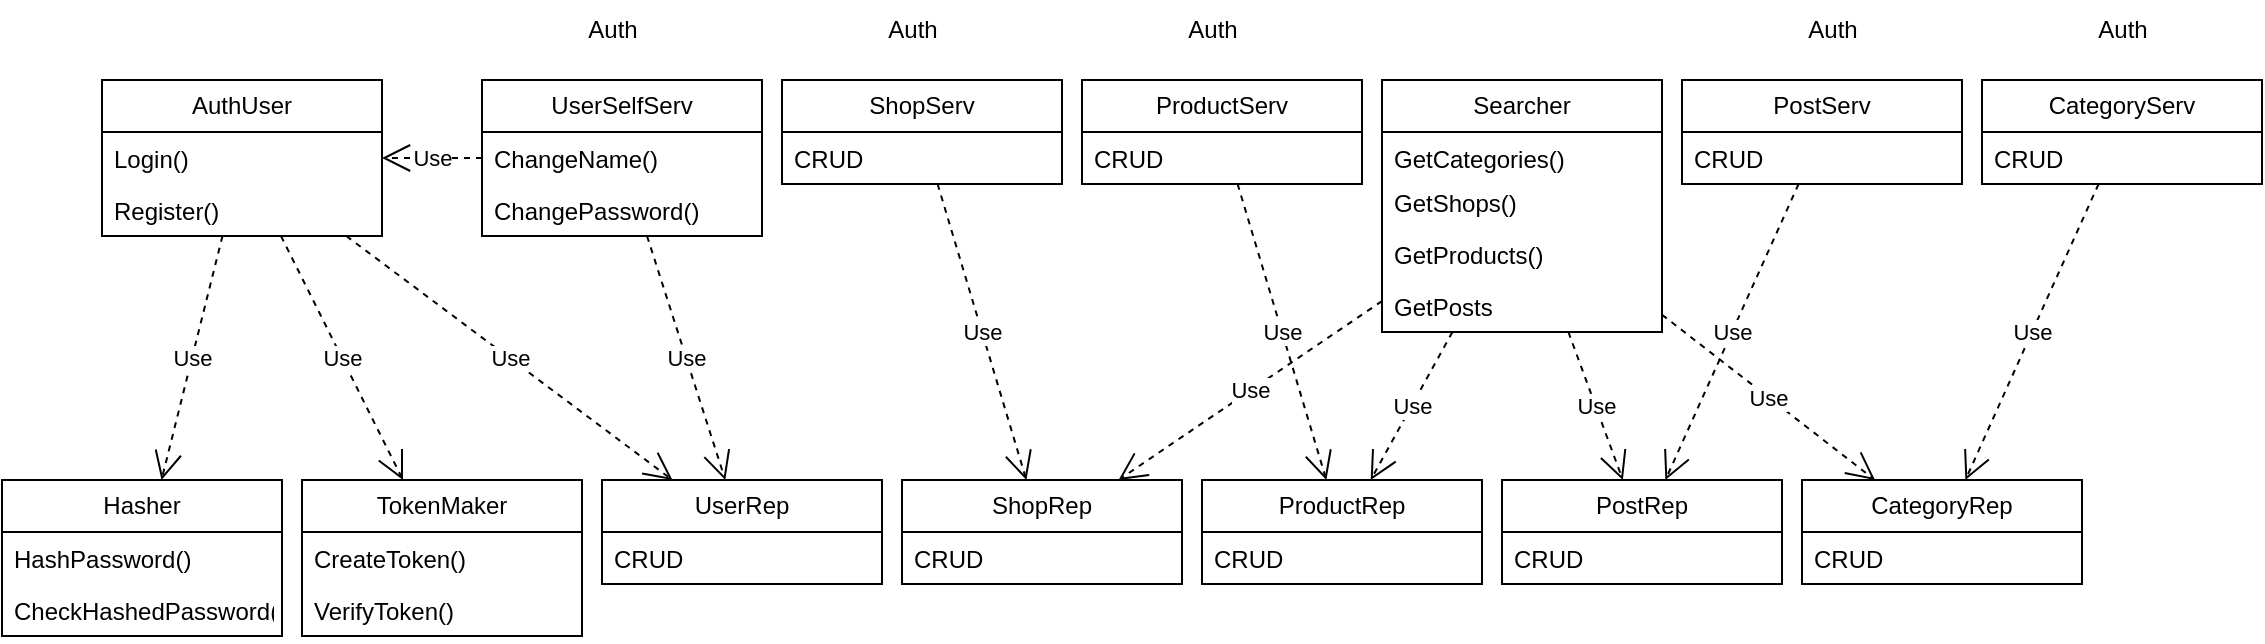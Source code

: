 <mxfile version="24.2.5" type="device">
  <diagram name="Страница — 1" id="96SlTKbw1ERl9nm6Z88a">
    <mxGraphModel dx="954" dy="657" grid="1" gridSize="10" guides="1" tooltips="1" connect="1" arrows="1" fold="1" page="1" pageScale="1" pageWidth="980" pageHeight="1390" math="0" shadow="0">
      <root>
        <mxCell id="0" />
        <mxCell id="1" parent="0" />
        <mxCell id="X_WrvlIxmkBuX0oxjiWj-1" value="UserRep" style="swimlane;fontStyle=0;childLayout=stackLayout;horizontal=1;startSize=26;fillColor=none;horizontalStack=0;resizeParent=1;resizeParentMax=0;resizeLast=0;collapsible=1;marginBottom=0;whiteSpace=wrap;html=1;" parent="1" vertex="1">
          <mxGeometry x="310" y="430" width="140" height="52" as="geometry" />
        </mxCell>
        <mxCell id="X_WrvlIxmkBuX0oxjiWj-2" value="CRUD&amp;nbsp;" style="text;strokeColor=none;fillColor=none;align=left;verticalAlign=top;spacingLeft=4;spacingRight=4;overflow=hidden;rotatable=0;points=[[0,0.5],[1,0.5]];portConstraint=eastwest;whiteSpace=wrap;html=1;" parent="X_WrvlIxmkBuX0oxjiWj-1" vertex="1">
          <mxGeometry y="26" width="140" height="26" as="geometry" />
        </mxCell>
        <mxCell id="F0YtIbGECzNPjliNGh3v-1" value="ShopRep" style="swimlane;fontStyle=0;childLayout=stackLayout;horizontal=1;startSize=26;fillColor=none;horizontalStack=0;resizeParent=1;resizeParentMax=0;resizeLast=0;collapsible=1;marginBottom=0;whiteSpace=wrap;html=1;" parent="1" vertex="1">
          <mxGeometry x="460" y="430" width="140" height="52" as="geometry" />
        </mxCell>
        <mxCell id="F0YtIbGECzNPjliNGh3v-2" value="CRUD" style="text;strokeColor=none;fillColor=none;align=left;verticalAlign=top;spacingLeft=4;spacingRight=4;overflow=hidden;rotatable=0;points=[[0,0.5],[1,0.5]];portConstraint=eastwest;whiteSpace=wrap;html=1;" parent="F0YtIbGECzNPjliNGh3v-1" vertex="1">
          <mxGeometry y="26" width="140" height="26" as="geometry" />
        </mxCell>
        <mxCell id="F0YtIbGECzNPjliNGh3v-3" value="ProductRep" style="swimlane;fontStyle=0;childLayout=stackLayout;horizontal=1;startSize=26;fillColor=none;horizontalStack=0;resizeParent=1;resizeParentMax=0;resizeLast=0;collapsible=1;marginBottom=0;whiteSpace=wrap;html=1;" parent="1" vertex="1">
          <mxGeometry x="610" y="430" width="140" height="52" as="geometry" />
        </mxCell>
        <mxCell id="F0YtIbGECzNPjliNGh3v-4" value="CRUD" style="text;strokeColor=none;fillColor=none;align=left;verticalAlign=top;spacingLeft=4;spacingRight=4;overflow=hidden;rotatable=0;points=[[0,0.5],[1,0.5]];portConstraint=eastwest;whiteSpace=wrap;html=1;" parent="F0YtIbGECzNPjliNGh3v-3" vertex="1">
          <mxGeometry y="26" width="140" height="26" as="geometry" />
        </mxCell>
        <mxCell id="F0YtIbGECzNPjliNGh3v-5" value="PostRep" style="swimlane;fontStyle=0;childLayout=stackLayout;horizontal=1;startSize=26;fillColor=none;horizontalStack=0;resizeParent=1;resizeParentMax=0;resizeLast=0;collapsible=1;marginBottom=0;whiteSpace=wrap;html=1;" parent="1" vertex="1">
          <mxGeometry x="760" y="430" width="140" height="52" as="geometry" />
        </mxCell>
        <mxCell id="F0YtIbGECzNPjliNGh3v-6" value="CRUD" style="text;strokeColor=none;fillColor=none;align=left;verticalAlign=top;spacingLeft=4;spacingRight=4;overflow=hidden;rotatable=0;points=[[0,0.5],[1,0.5]];portConstraint=eastwest;whiteSpace=wrap;html=1;" parent="F0YtIbGECzNPjliNGh3v-5" vertex="1">
          <mxGeometry y="26" width="140" height="26" as="geometry" />
        </mxCell>
        <mxCell id="F0YtIbGECzNPjliNGh3v-7" value="CategoryRep" style="swimlane;fontStyle=0;childLayout=stackLayout;horizontal=1;startSize=26;fillColor=none;horizontalStack=0;resizeParent=1;resizeParentMax=0;resizeLast=0;collapsible=1;marginBottom=0;whiteSpace=wrap;html=1;" parent="1" vertex="1">
          <mxGeometry x="910" y="430" width="140" height="52" as="geometry" />
        </mxCell>
        <mxCell id="F0YtIbGECzNPjliNGh3v-8" value="CRUD" style="text;strokeColor=none;fillColor=none;align=left;verticalAlign=top;spacingLeft=4;spacingRight=4;overflow=hidden;rotatable=0;points=[[0,0.5],[1,0.5]];portConstraint=eastwest;whiteSpace=wrap;html=1;" parent="F0YtIbGECzNPjliNGh3v-7" vertex="1">
          <mxGeometry y="26" width="140" height="26" as="geometry" />
        </mxCell>
        <mxCell id="F0YtIbGECzNPjliNGh3v-9" value="UserSelfServ" style="swimlane;fontStyle=0;childLayout=stackLayout;horizontal=1;startSize=26;fillColor=none;horizontalStack=0;resizeParent=1;resizeParentMax=0;resizeLast=0;collapsible=1;marginBottom=0;whiteSpace=wrap;html=1;" parent="1" vertex="1">
          <mxGeometry x="250" y="230" width="140" height="78" as="geometry" />
        </mxCell>
        <mxCell id="F0YtIbGECzNPjliNGh3v-10" value="ChangeName()" style="text;strokeColor=none;fillColor=none;align=left;verticalAlign=top;spacingLeft=4;spacingRight=4;overflow=hidden;rotatable=0;points=[[0,0.5],[1,0.5]];portConstraint=eastwest;whiteSpace=wrap;html=1;" parent="F0YtIbGECzNPjliNGh3v-9" vertex="1">
          <mxGeometry y="26" width="140" height="26" as="geometry" />
        </mxCell>
        <mxCell id="F0YtIbGECzNPjliNGh3v-24" value="ChangePassword()" style="text;strokeColor=none;fillColor=none;align=left;verticalAlign=top;spacingLeft=4;spacingRight=4;overflow=hidden;rotatable=0;points=[[0,0.5],[1,0.5]];portConstraint=eastwest;whiteSpace=wrap;html=1;" parent="F0YtIbGECzNPjliNGh3v-9" vertex="1">
          <mxGeometry y="52" width="140" height="26" as="geometry" />
        </mxCell>
        <mxCell id="F0YtIbGECzNPjliNGh3v-11" value="AuthUser" style="swimlane;fontStyle=0;childLayout=stackLayout;horizontal=1;startSize=26;fillColor=none;horizontalStack=0;resizeParent=1;resizeParentMax=0;resizeLast=0;collapsible=1;marginBottom=0;whiteSpace=wrap;html=1;" parent="1" vertex="1">
          <mxGeometry x="60" y="230" width="140" height="78" as="geometry" />
        </mxCell>
        <mxCell id="F0YtIbGECzNPjliNGh3v-12" value="Login()" style="text;strokeColor=none;fillColor=none;align=left;verticalAlign=top;spacingLeft=4;spacingRight=4;overflow=hidden;rotatable=0;points=[[0,0.5],[1,0.5]];portConstraint=eastwest;whiteSpace=wrap;html=1;" parent="F0YtIbGECzNPjliNGh3v-11" vertex="1">
          <mxGeometry y="26" width="140" height="26" as="geometry" />
        </mxCell>
        <mxCell id="F0YtIbGECzNPjliNGh3v-13" value="Register()" style="text;strokeColor=none;fillColor=none;align=left;verticalAlign=top;spacingLeft=4;spacingRight=4;overflow=hidden;rotatable=0;points=[[0,0.5],[1,0.5]];portConstraint=eastwest;whiteSpace=wrap;html=1;" parent="F0YtIbGECzNPjliNGh3v-11" vertex="1">
          <mxGeometry y="52" width="140" height="26" as="geometry" />
        </mxCell>
        <mxCell id="F0YtIbGECzNPjliNGh3v-14" value="Use" style="endArrow=open;endSize=12;dashed=1;html=1;rounded=0;" parent="1" source="F0YtIbGECzNPjliNGh3v-11" target="X_WrvlIxmkBuX0oxjiWj-1" edge="1">
          <mxGeometry width="160" relative="1" as="geometry">
            <mxPoint x="640" y="350" as="sourcePoint" />
            <mxPoint x="800" y="350" as="targetPoint" />
          </mxGeometry>
        </mxCell>
        <mxCell id="F0YtIbGECzNPjliNGh3v-15" value="Use" style="endArrow=open;endSize=12;dashed=1;html=1;rounded=0;" parent="1" source="F0YtIbGECzNPjliNGh3v-9" target="X_WrvlIxmkBuX0oxjiWj-1" edge="1">
          <mxGeometry width="160" relative="1" as="geometry">
            <mxPoint x="517" y="318" as="sourcePoint" />
            <mxPoint x="412" y="440" as="targetPoint" />
          </mxGeometry>
        </mxCell>
        <mxCell id="F0YtIbGECzNPjliNGh3v-16" value="TokenMaker" style="swimlane;fontStyle=0;childLayout=stackLayout;horizontal=1;startSize=26;fillColor=none;horizontalStack=0;resizeParent=1;resizeParentMax=0;resizeLast=0;collapsible=1;marginBottom=0;whiteSpace=wrap;html=1;" parent="1" vertex="1">
          <mxGeometry x="160" y="430" width="140" height="78" as="geometry" />
        </mxCell>
        <mxCell id="F0YtIbGECzNPjliNGh3v-17" value="CreateToken()" style="text;strokeColor=none;fillColor=none;align=left;verticalAlign=top;spacingLeft=4;spacingRight=4;overflow=hidden;rotatable=0;points=[[0,0.5],[1,0.5]];portConstraint=eastwest;whiteSpace=wrap;html=1;" parent="F0YtIbGECzNPjliNGh3v-16" vertex="1">
          <mxGeometry y="26" width="140" height="26" as="geometry" />
        </mxCell>
        <mxCell id="F0YtIbGECzNPjliNGh3v-18" value="VerifyToken()" style="text;strokeColor=none;fillColor=none;align=left;verticalAlign=top;spacingLeft=4;spacingRight=4;overflow=hidden;rotatable=0;points=[[0,0.5],[1,0.5]];portConstraint=eastwest;whiteSpace=wrap;html=1;" parent="F0YtIbGECzNPjliNGh3v-16" vertex="1">
          <mxGeometry y="52" width="140" height="26" as="geometry" />
        </mxCell>
        <mxCell id="F0YtIbGECzNPjliNGh3v-19" value="Hasher" style="swimlane;fontStyle=0;childLayout=stackLayout;horizontal=1;startSize=26;fillColor=none;horizontalStack=0;resizeParent=1;resizeParentMax=0;resizeLast=0;collapsible=1;marginBottom=0;whiteSpace=wrap;html=1;" parent="1" vertex="1">
          <mxGeometry x="10" y="430" width="140" height="78" as="geometry" />
        </mxCell>
        <mxCell id="F0YtIbGECzNPjliNGh3v-20" value="HashPassword()" style="text;strokeColor=none;fillColor=none;align=left;verticalAlign=top;spacingLeft=4;spacingRight=4;overflow=hidden;rotatable=0;points=[[0,0.5],[1,0.5]];portConstraint=eastwest;whiteSpace=wrap;html=1;" parent="F0YtIbGECzNPjliNGh3v-19" vertex="1">
          <mxGeometry y="26" width="140" height="26" as="geometry" />
        </mxCell>
        <mxCell id="F0YtIbGECzNPjliNGh3v-21" value="CheckHashedPassword()" style="text;strokeColor=none;fillColor=none;align=left;verticalAlign=top;spacingLeft=4;spacingRight=4;overflow=hidden;rotatable=0;points=[[0,0.5],[1,0.5]];portConstraint=eastwest;whiteSpace=wrap;html=1;" parent="F0YtIbGECzNPjliNGh3v-19" vertex="1">
          <mxGeometry y="52" width="140" height="26" as="geometry" />
        </mxCell>
        <mxCell id="F0YtIbGECzNPjliNGh3v-22" value="Use" style="endArrow=open;endSize=12;dashed=1;html=1;rounded=0;" parent="1" source="F0YtIbGECzNPjliNGh3v-11" target="F0YtIbGECzNPjliNGh3v-16" edge="1">
          <mxGeometry width="160" relative="1" as="geometry">
            <mxPoint x="224" y="318" as="sourcePoint" />
            <mxPoint x="361" y="440" as="targetPoint" />
          </mxGeometry>
        </mxCell>
        <mxCell id="F0YtIbGECzNPjliNGh3v-23" value="Use" style="endArrow=open;endSize=12;dashed=1;html=1;rounded=0;" parent="1" source="F0YtIbGECzNPjliNGh3v-11" target="F0YtIbGECzNPjliNGh3v-19" edge="1">
          <mxGeometry width="160" relative="1" as="geometry">
            <mxPoint x="192" y="318" as="sourcePoint" />
            <mxPoint x="228" y="440" as="targetPoint" />
          </mxGeometry>
        </mxCell>
        <mxCell id="F0YtIbGECzNPjliNGh3v-25" value="Searcher" style="swimlane;fontStyle=0;childLayout=stackLayout;horizontal=1;startSize=26;fillColor=none;horizontalStack=0;resizeParent=1;resizeParentMax=0;resizeLast=0;collapsible=1;marginBottom=0;whiteSpace=wrap;html=1;" parent="1" vertex="1">
          <mxGeometry x="700" y="230" width="140" height="126" as="geometry" />
        </mxCell>
        <mxCell id="F0YtIbGECzNPjliNGh3v-26" value="&lt;div&gt;GetCategories()&lt;br&gt;&lt;/div&gt;" style="text;strokeColor=none;fillColor=none;align=left;verticalAlign=top;spacingLeft=4;spacingRight=4;overflow=hidden;rotatable=0;points=[[0,0.5],[1,0.5]];portConstraint=eastwest;whiteSpace=wrap;html=1;" parent="F0YtIbGECzNPjliNGh3v-25" vertex="1">
          <mxGeometry y="26" width="140" height="22" as="geometry" />
        </mxCell>
        <mxCell id="F0YtIbGECzNPjliNGh3v-27" value="GetShops()" style="text;strokeColor=none;fillColor=none;align=left;verticalAlign=top;spacingLeft=4;spacingRight=4;overflow=hidden;rotatable=0;points=[[0,0.5],[1,0.5]];portConstraint=eastwest;whiteSpace=wrap;html=1;" parent="F0YtIbGECzNPjliNGh3v-25" vertex="1">
          <mxGeometry y="48" width="140" height="26" as="geometry" />
        </mxCell>
        <mxCell id="F0YtIbGECzNPjliNGh3v-28" value="GetProducts()" style="text;strokeColor=none;fillColor=none;align=left;verticalAlign=top;spacingLeft=4;spacingRight=4;overflow=hidden;rotatable=0;points=[[0,0.5],[1,0.5]];portConstraint=eastwest;whiteSpace=wrap;html=1;" parent="F0YtIbGECzNPjliNGh3v-25" vertex="1">
          <mxGeometry y="74" width="140" height="26" as="geometry" />
        </mxCell>
        <mxCell id="F0YtIbGECzNPjliNGh3v-29" value="GetPosts" style="text;strokeColor=none;fillColor=none;align=left;verticalAlign=top;spacingLeft=4;spacingRight=4;overflow=hidden;rotatable=0;points=[[0,0.5],[1,0.5]];portConstraint=eastwest;whiteSpace=wrap;html=1;" parent="F0YtIbGECzNPjliNGh3v-25" vertex="1">
          <mxGeometry y="100" width="140" height="26" as="geometry" />
        </mxCell>
        <mxCell id="F0YtIbGECzNPjliNGh3v-30" value="Use" style="endArrow=open;endSize=12;dashed=1;html=1;rounded=0;" parent="1" source="F0YtIbGECzNPjliNGh3v-25" target="F0YtIbGECzNPjliNGh3v-1" edge="1">
          <mxGeometry width="160" relative="1" as="geometry">
            <mxPoint x="390" y="318" as="sourcePoint" />
            <mxPoint x="390" y="440" as="targetPoint" />
          </mxGeometry>
        </mxCell>
        <mxCell id="F0YtIbGECzNPjliNGh3v-31" value="Use" style="endArrow=open;endSize=12;dashed=1;html=1;rounded=0;" parent="1" source="F0YtIbGECzNPjliNGh3v-25" target="F0YtIbGECzNPjliNGh3v-3" edge="1">
          <mxGeometry width="160" relative="1" as="geometry">
            <mxPoint x="651" y="318" as="sourcePoint" />
            <mxPoint x="560" y="440" as="targetPoint" />
          </mxGeometry>
        </mxCell>
        <mxCell id="F0YtIbGECzNPjliNGh3v-32" value="Use" style="endArrow=open;endSize=12;dashed=1;html=1;rounded=0;" parent="1" source="F0YtIbGECzNPjliNGh3v-25" target="F0YtIbGECzNPjliNGh3v-5" edge="1">
          <mxGeometry width="160" relative="1" as="geometry">
            <mxPoint x="697" y="318" as="sourcePoint" />
            <mxPoint x="691" y="440" as="targetPoint" />
          </mxGeometry>
        </mxCell>
        <mxCell id="F0YtIbGECzNPjliNGh3v-33" value="Use" style="endArrow=open;endSize=12;dashed=1;html=1;rounded=0;" parent="1" source="F0YtIbGECzNPjliNGh3v-25" target="F0YtIbGECzNPjliNGh3v-7" edge="1">
          <mxGeometry width="160" relative="1" as="geometry">
            <mxPoint x="743" y="318" as="sourcePoint" />
            <mxPoint x="823" y="440" as="targetPoint" />
          </mxGeometry>
        </mxCell>
        <mxCell id="F0YtIbGECzNPjliNGh3v-34" value="ShopServ" style="swimlane;fontStyle=0;childLayout=stackLayout;horizontal=1;startSize=26;fillColor=none;horizontalStack=0;resizeParent=1;resizeParentMax=0;resizeLast=0;collapsible=1;marginBottom=0;whiteSpace=wrap;html=1;" parent="1" vertex="1">
          <mxGeometry x="400" y="230" width="140" height="52" as="geometry" />
        </mxCell>
        <mxCell id="F0YtIbGECzNPjliNGh3v-35" value="CRUD" style="text;strokeColor=none;fillColor=none;align=left;verticalAlign=top;spacingLeft=4;spacingRight=4;overflow=hidden;rotatable=0;points=[[0,0.5],[1,0.5]];portConstraint=eastwest;whiteSpace=wrap;html=1;" parent="F0YtIbGECzNPjliNGh3v-34" vertex="1">
          <mxGeometry y="26" width="140" height="26" as="geometry" />
        </mxCell>
        <mxCell id="F0YtIbGECzNPjliNGh3v-37" value="Use" style="endArrow=open;endSize=12;dashed=1;html=1;rounded=0;" parent="1" source="F0YtIbGECzNPjliNGh3v-34" target="F0YtIbGECzNPjliNGh3v-1" edge="1">
          <mxGeometry width="160" relative="1" as="geometry">
            <mxPoint x="670" y="344" as="sourcePoint" />
            <mxPoint x="568" y="440" as="targetPoint" />
          </mxGeometry>
        </mxCell>
        <mxCell id="F0YtIbGECzNPjliNGh3v-38" value="ProductServ" style="swimlane;fontStyle=0;childLayout=stackLayout;horizontal=1;startSize=26;fillColor=none;horizontalStack=0;resizeParent=1;resizeParentMax=0;resizeLast=0;collapsible=1;marginBottom=0;whiteSpace=wrap;html=1;" parent="1" vertex="1">
          <mxGeometry x="550" y="230" width="140" height="52" as="geometry" />
        </mxCell>
        <mxCell id="F0YtIbGECzNPjliNGh3v-39" value="CRUD" style="text;strokeColor=none;fillColor=none;align=left;verticalAlign=top;spacingLeft=4;spacingRight=4;overflow=hidden;rotatable=0;points=[[0,0.5],[1,0.5]];portConstraint=eastwest;whiteSpace=wrap;html=1;" parent="F0YtIbGECzNPjliNGh3v-38" vertex="1">
          <mxGeometry y="26" width="140" height="26" as="geometry" />
        </mxCell>
        <mxCell id="F0YtIbGECzNPjliNGh3v-40" value="Use" style="endArrow=open;endSize=12;dashed=1;html=1;rounded=0;" parent="1" source="F0YtIbGECzNPjliNGh3v-38" target="F0YtIbGECzNPjliNGh3v-3" edge="1">
          <mxGeometry width="160" relative="1" as="geometry">
            <mxPoint x="539" y="292" as="sourcePoint" />
            <mxPoint x="534" y="465" as="targetPoint" />
          </mxGeometry>
        </mxCell>
        <mxCell id="F0YtIbGECzNPjliNGh3v-41" value="PostServ" style="swimlane;fontStyle=0;childLayout=stackLayout;horizontal=1;startSize=26;fillColor=none;horizontalStack=0;resizeParent=1;resizeParentMax=0;resizeLast=0;collapsible=1;marginBottom=0;whiteSpace=wrap;html=1;" parent="1" vertex="1">
          <mxGeometry x="850" y="230" width="140" height="52" as="geometry" />
        </mxCell>
        <mxCell id="F0YtIbGECzNPjliNGh3v-42" value="CRUD" style="text;strokeColor=none;fillColor=none;align=left;verticalAlign=top;spacingLeft=4;spacingRight=4;overflow=hidden;rotatable=0;points=[[0,0.5],[1,0.5]];portConstraint=eastwest;whiteSpace=wrap;html=1;" parent="F0YtIbGECzNPjliNGh3v-41" vertex="1">
          <mxGeometry y="26" width="140" height="26" as="geometry" />
        </mxCell>
        <mxCell id="F0YtIbGECzNPjliNGh3v-43" value="Use" style="endArrow=open;endSize=12;dashed=1;html=1;rounded=0;" parent="1" source="F0YtIbGECzNPjliNGh3v-41" target="F0YtIbGECzNPjliNGh3v-5" edge="1">
          <mxGeometry width="160" relative="1" as="geometry">
            <mxPoint x="850" y="357" as="sourcePoint" />
            <mxPoint x="957" y="440" as="targetPoint" />
          </mxGeometry>
        </mxCell>
        <mxCell id="F0YtIbGECzNPjliNGh3v-45" value="CategoryServ" style="swimlane;fontStyle=0;childLayout=stackLayout;horizontal=1;startSize=26;fillColor=none;horizontalStack=0;resizeParent=1;resizeParentMax=0;resizeLast=0;collapsible=1;marginBottom=0;whiteSpace=wrap;html=1;" parent="1" vertex="1">
          <mxGeometry x="1000" y="230" width="140" height="52" as="geometry" />
        </mxCell>
        <mxCell id="F0YtIbGECzNPjliNGh3v-46" value="CRUD" style="text;strokeColor=none;fillColor=none;align=left;verticalAlign=top;spacingLeft=4;spacingRight=4;overflow=hidden;rotatable=0;points=[[0,0.5],[1,0.5]];portConstraint=eastwest;whiteSpace=wrap;html=1;" parent="F0YtIbGECzNPjliNGh3v-45" vertex="1">
          <mxGeometry y="26" width="140" height="26" as="geometry" />
        </mxCell>
        <mxCell id="F0YtIbGECzNPjliNGh3v-47" value="Use" style="endArrow=open;endSize=12;dashed=1;html=1;rounded=0;" parent="1" source="F0YtIbGECzNPjliNGh3v-45" target="F0YtIbGECzNPjliNGh3v-7" edge="1">
          <mxGeometry width="160" relative="1" as="geometry">
            <mxPoint x="918" y="292" as="sourcePoint" />
            <mxPoint x="852" y="440" as="targetPoint" />
          </mxGeometry>
        </mxCell>
        <mxCell id="F0YtIbGECzNPjliNGh3v-48" value="Auth" style="text;html=1;align=center;verticalAlign=middle;resizable=0;points=[];autosize=1;strokeColor=none;fillColor=none;" parent="1" vertex="1">
          <mxGeometry x="590" y="190" width="50" height="30" as="geometry" />
        </mxCell>
        <mxCell id="F0YtIbGECzNPjliNGh3v-49" value="Auth" style="text;html=1;align=center;verticalAlign=middle;resizable=0;points=[];autosize=1;strokeColor=none;fillColor=none;" parent="1" vertex="1">
          <mxGeometry x="440" y="190" width="50" height="30" as="geometry" />
        </mxCell>
        <mxCell id="F0YtIbGECzNPjliNGh3v-50" value="Auth" style="text;html=1;align=center;verticalAlign=middle;resizable=0;points=[];autosize=1;strokeColor=none;fillColor=none;" parent="1" vertex="1">
          <mxGeometry x="290" y="190" width="50" height="30" as="geometry" />
        </mxCell>
        <mxCell id="F0YtIbGECzNPjliNGh3v-51" value="Auth" style="text;html=1;align=center;verticalAlign=middle;resizable=0;points=[];autosize=1;strokeColor=none;fillColor=none;" parent="1" vertex="1">
          <mxGeometry x="900" y="190" width="50" height="30" as="geometry" />
        </mxCell>
        <mxCell id="F0YtIbGECzNPjliNGh3v-52" value="Auth" style="text;html=1;align=center;verticalAlign=middle;resizable=0;points=[];autosize=1;strokeColor=none;fillColor=none;" parent="1" vertex="1">
          <mxGeometry x="1045" y="190" width="50" height="30" as="geometry" />
        </mxCell>
        <mxCell id="D-osSq78K0yVmnml5tWd-1" value="Use" style="endArrow=open;endSize=12;dashed=1;html=1;rounded=0;" edge="1" parent="1" source="F0YtIbGECzNPjliNGh3v-9" target="F0YtIbGECzNPjliNGh3v-11">
          <mxGeometry width="160" relative="1" as="geometry">
            <mxPoint x="343" y="318" as="sourcePoint" />
            <mxPoint x="382" y="440" as="targetPoint" />
          </mxGeometry>
        </mxCell>
      </root>
    </mxGraphModel>
  </diagram>
</mxfile>

